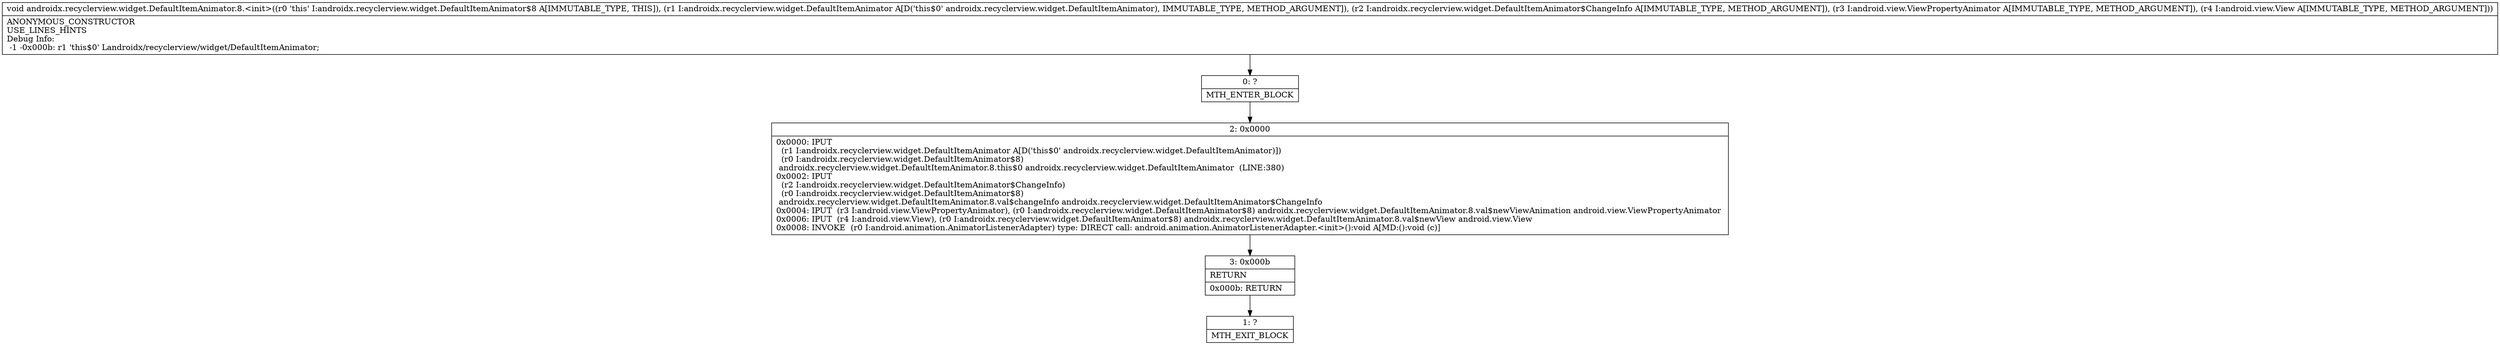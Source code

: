 digraph "CFG forandroidx.recyclerview.widget.DefaultItemAnimator.8.\<init\>(Landroidx\/recyclerview\/widget\/DefaultItemAnimator;Landroidx\/recyclerview\/widget\/DefaultItemAnimator$ChangeInfo;Landroid\/view\/ViewPropertyAnimator;Landroid\/view\/View;)V" {
Node_0 [shape=record,label="{0\:\ ?|MTH_ENTER_BLOCK\l}"];
Node_2 [shape=record,label="{2\:\ 0x0000|0x0000: IPUT  \l  (r1 I:androidx.recyclerview.widget.DefaultItemAnimator A[D('this$0' androidx.recyclerview.widget.DefaultItemAnimator)])\l  (r0 I:androidx.recyclerview.widget.DefaultItemAnimator$8)\l androidx.recyclerview.widget.DefaultItemAnimator.8.this$0 androidx.recyclerview.widget.DefaultItemAnimator  (LINE:380)\l0x0002: IPUT  \l  (r2 I:androidx.recyclerview.widget.DefaultItemAnimator$ChangeInfo)\l  (r0 I:androidx.recyclerview.widget.DefaultItemAnimator$8)\l androidx.recyclerview.widget.DefaultItemAnimator.8.val$changeInfo androidx.recyclerview.widget.DefaultItemAnimator$ChangeInfo \l0x0004: IPUT  (r3 I:android.view.ViewPropertyAnimator), (r0 I:androidx.recyclerview.widget.DefaultItemAnimator$8) androidx.recyclerview.widget.DefaultItemAnimator.8.val$newViewAnimation android.view.ViewPropertyAnimator \l0x0006: IPUT  (r4 I:android.view.View), (r0 I:androidx.recyclerview.widget.DefaultItemAnimator$8) androidx.recyclerview.widget.DefaultItemAnimator.8.val$newView android.view.View \l0x0008: INVOKE  (r0 I:android.animation.AnimatorListenerAdapter) type: DIRECT call: android.animation.AnimatorListenerAdapter.\<init\>():void A[MD:():void (c)]\l}"];
Node_3 [shape=record,label="{3\:\ 0x000b|RETURN\l|0x000b: RETURN   \l}"];
Node_1 [shape=record,label="{1\:\ ?|MTH_EXIT_BLOCK\l}"];
MethodNode[shape=record,label="{void androidx.recyclerview.widget.DefaultItemAnimator.8.\<init\>((r0 'this' I:androidx.recyclerview.widget.DefaultItemAnimator$8 A[IMMUTABLE_TYPE, THIS]), (r1 I:androidx.recyclerview.widget.DefaultItemAnimator A[D('this$0' androidx.recyclerview.widget.DefaultItemAnimator), IMMUTABLE_TYPE, METHOD_ARGUMENT]), (r2 I:androidx.recyclerview.widget.DefaultItemAnimator$ChangeInfo A[IMMUTABLE_TYPE, METHOD_ARGUMENT]), (r3 I:android.view.ViewPropertyAnimator A[IMMUTABLE_TYPE, METHOD_ARGUMENT]), (r4 I:android.view.View A[IMMUTABLE_TYPE, METHOD_ARGUMENT]))  | ANONYMOUS_CONSTRUCTOR\lUSE_LINES_HINTS\lDebug Info:\l  \-1 \-0x000b: r1 'this$0' Landroidx\/recyclerview\/widget\/DefaultItemAnimator;\l}"];
MethodNode -> Node_0;Node_0 -> Node_2;
Node_2 -> Node_3;
Node_3 -> Node_1;
}

